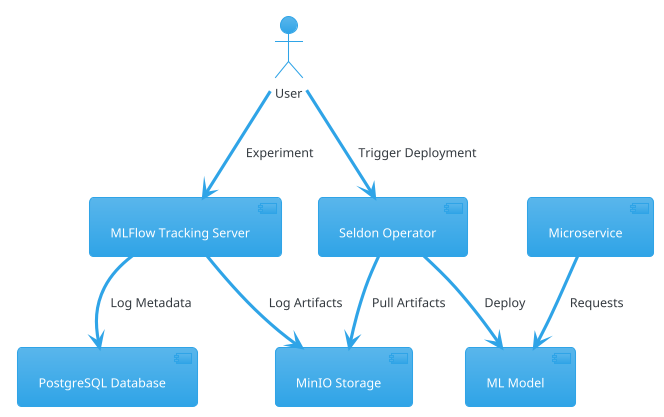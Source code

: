 @startuml  
!theme cerulean
actor "User" as DS  
  
component "MLFlow Tracking Server" as tracking  
component "MinIO Storage" as storage  
component "PostgreSQL Database" as database  
component "Seldon Operator" as operator  
component "Microservice" as FE  
component "ML Model" as MLmodel  
  
DS --> tracking : Experiment  
tracking --> database : Log Metadata  
tracking --> storage : Log Artifacts
DS --> operator : Trigger Deployment  
operator --> storage : Pull Artifacts  
operator --> MLmodel : Deploy
FE --> MLmodel : Requests  
  
@enduml  
